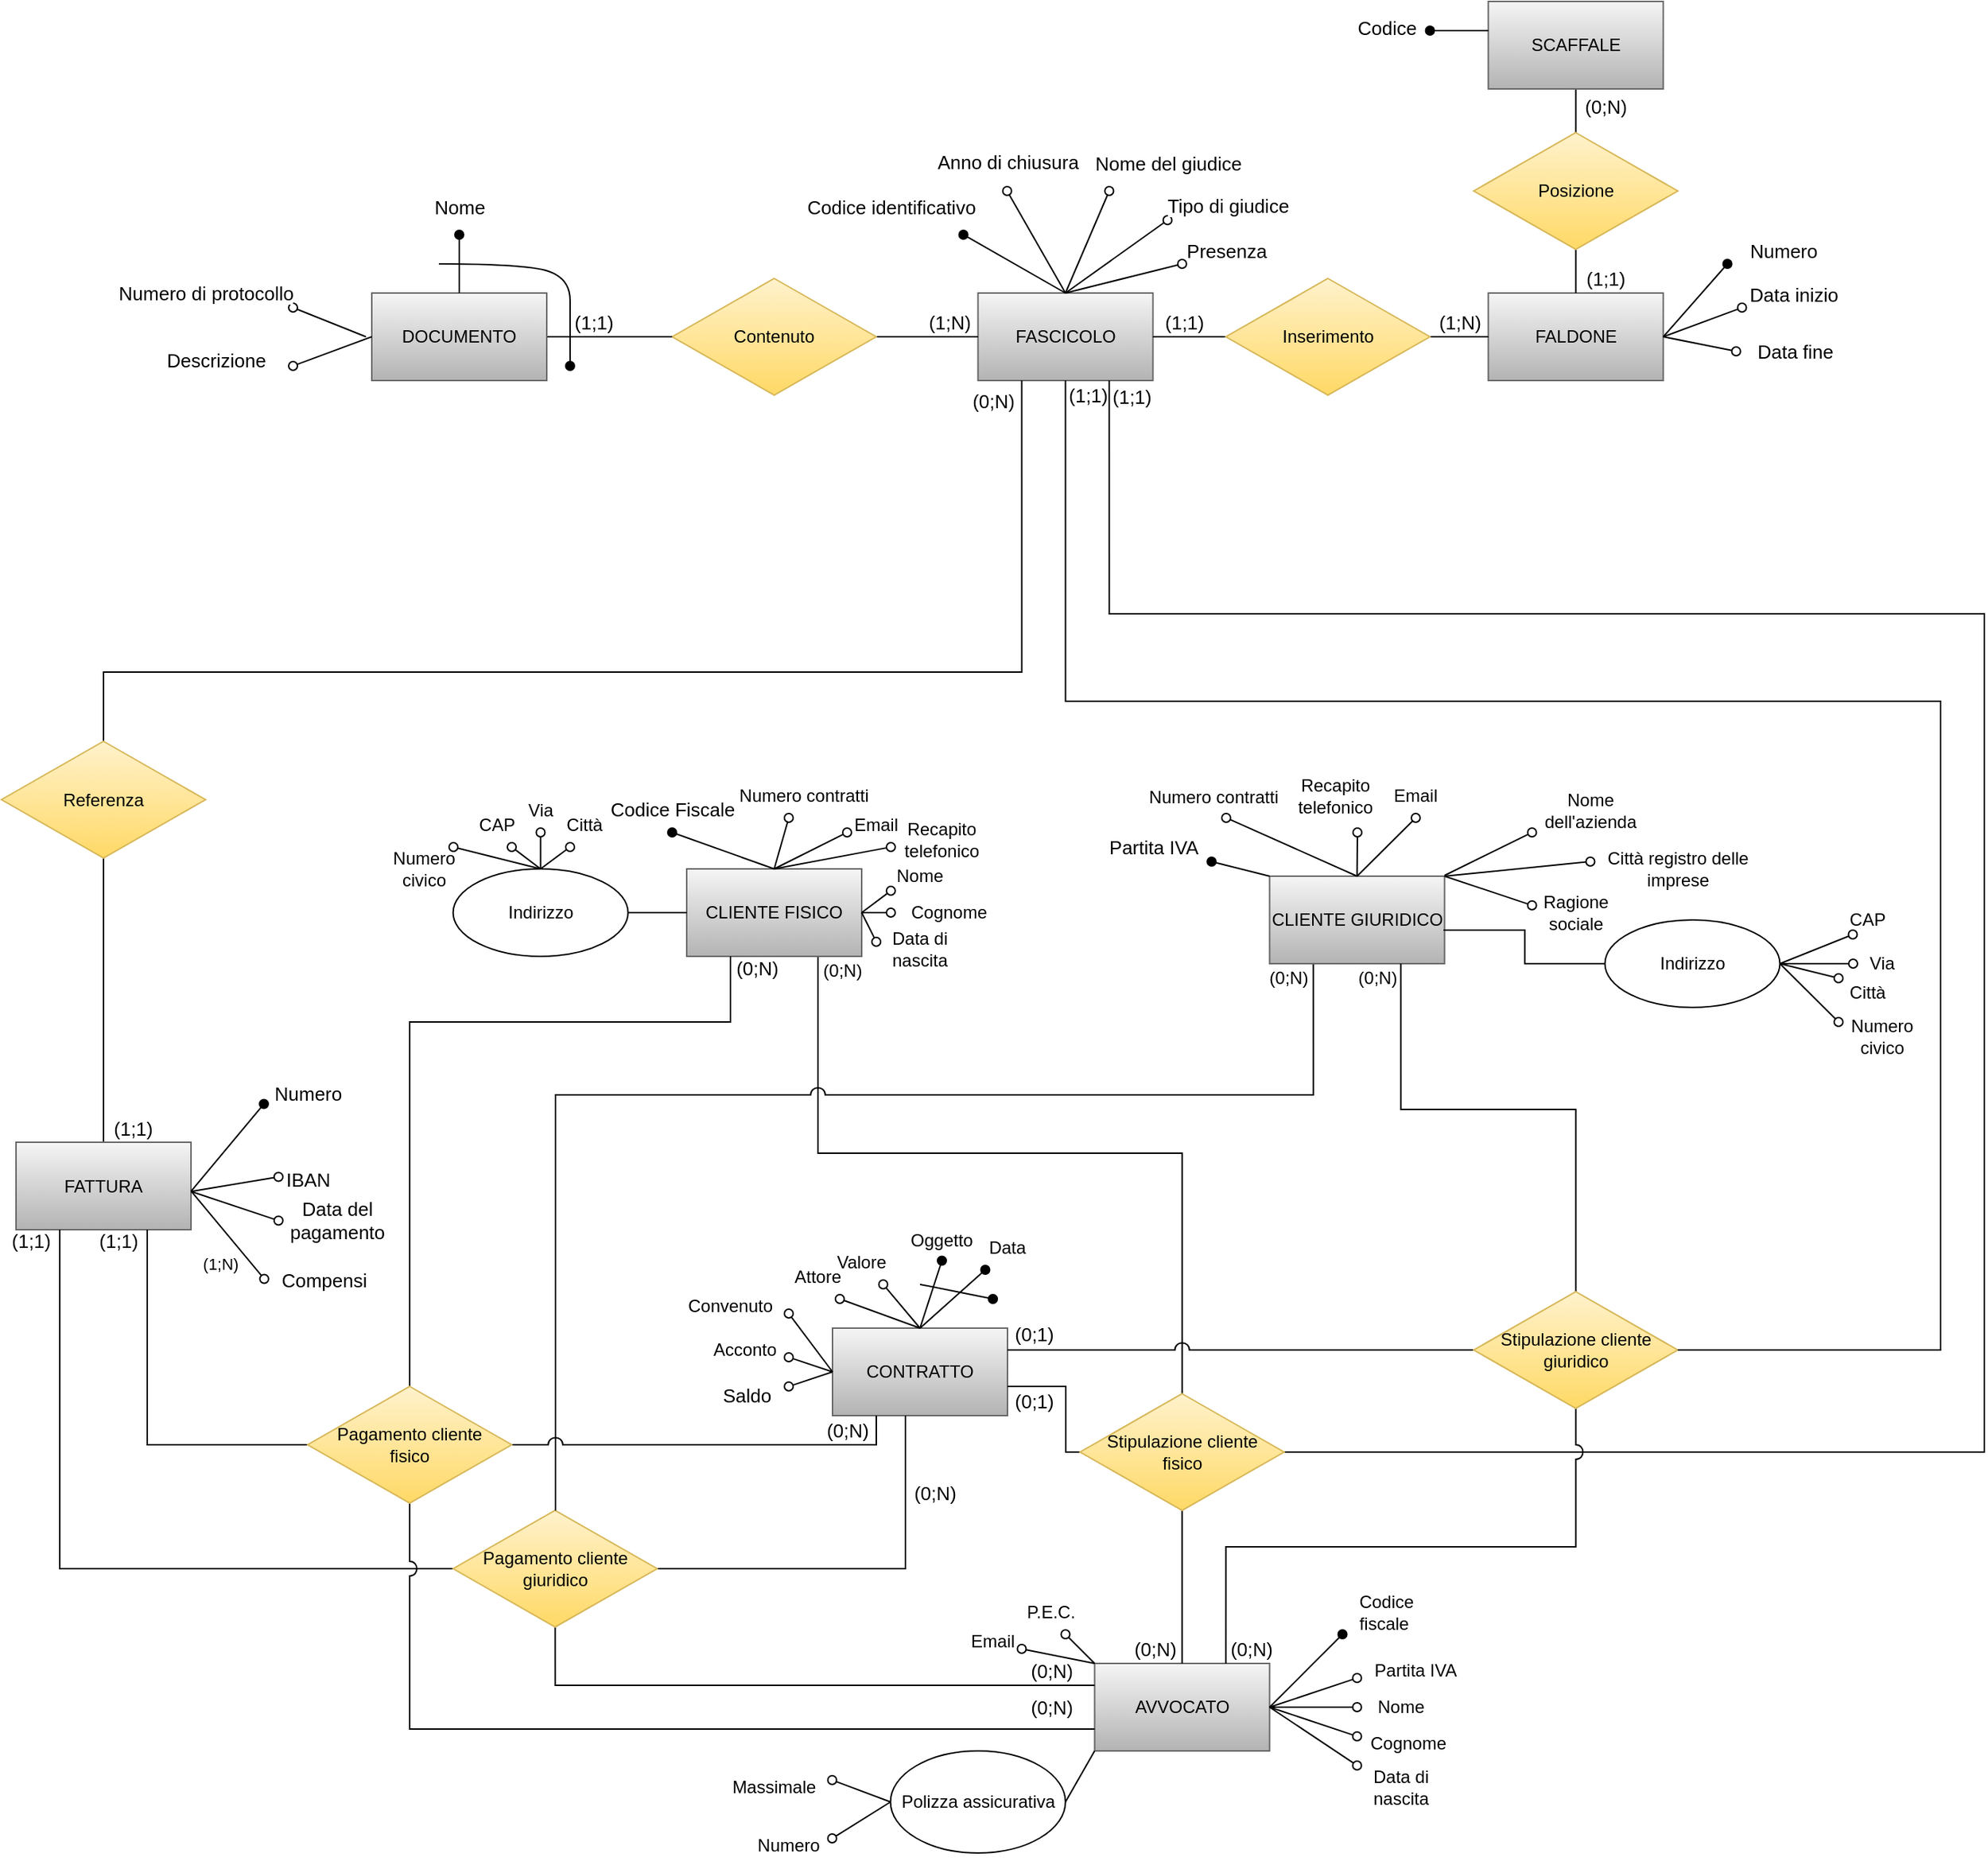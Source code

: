 <mxfile version="15.8.4" type="device"><diagram id="W9oPmdJCnc97rMvSaZSt" name="Pagina-1"><mxGraphModel dx="4246" dy="598" grid="1" gridSize="10" guides="1" tooltips="1" connect="1" arrows="1" fold="1" page="1" pageScale="1" pageWidth="3300" pageHeight="4681" math="0" shadow="0"><root><mxCell id="0"/><mxCell id="1" parent="0"/><mxCell id="FCEXW7toGId0Cse7OrLk-1" value="FASCICOLO" style="rounded=0;whiteSpace=wrap;html=1;fillColor=#f5f5f5;gradientColor=#b3b3b3;strokeColor=#666666;" parent="1" vertex="1"><mxGeometry x="579.77" y="360" width="120" height="60" as="geometry"/></mxCell><mxCell id="FCEXW7toGId0Cse7OrLk-2" value="FALDONE" style="rounded=0;whiteSpace=wrap;html=1;fillColor=#f5f5f5;gradientColor=#b3b3b3;strokeColor=#666666;" parent="1" vertex="1"><mxGeometry x="929.77" y="360" width="120" height="60" as="geometry"/></mxCell><mxCell id="FCEXW7toGId0Cse7OrLk-3" value="" style="edgeStyle=orthogonalEdgeStyle;rounded=0;orthogonalLoop=1;jettySize=auto;html=1;startArrow=none;startFill=0;endArrow=none;endFill=0;" parent="1" source="FCEXW7toGId0Cse7OrLk-5" target="FCEXW7toGId0Cse7OrLk-1" edge="1"><mxGeometry relative="1" as="geometry"/></mxCell><mxCell id="FCEXW7toGId0Cse7OrLk-4" value="(1;N)" style="edgeLabel;html=1;align=center;verticalAlign=middle;resizable=0;points=[];fontSize=13;" parent="FCEXW7toGId0Cse7OrLk-3" vertex="1" connectable="0"><mxGeometry x="0.4" y="2" relative="1" as="geometry"><mxPoint x="1" y="-8" as="offset"/></mxGeometry></mxCell><mxCell id="FCEXW7toGId0Cse7OrLk-5" value="Contenuto" style="rhombus;whiteSpace=wrap;html=1;fillColor=#fff2cc;gradientColor=#ffd966;strokeColor=#d6b656;" parent="1" vertex="1"><mxGeometry x="370" y="350" width="140" height="80" as="geometry"/></mxCell><mxCell id="FCEXW7toGId0Cse7OrLk-6" value="" style="edgeStyle=orthogonalEdgeStyle;rounded=0;orthogonalLoop=1;jettySize=auto;html=1;startArrow=none;startFill=0;endArrow=none;endFill=0;" parent="1" source="FCEXW7toGId0Cse7OrLk-10" target="FCEXW7toGId0Cse7OrLk-2" edge="1"><mxGeometry relative="1" as="geometry"/></mxCell><mxCell id="FCEXW7toGId0Cse7OrLk-7" value="(1;N)" style="edgeLabel;html=1;align=center;verticalAlign=middle;resizable=0;points=[];fontSize=13;" parent="FCEXW7toGId0Cse7OrLk-6" vertex="1" connectable="0"><mxGeometry x="-0.2" relative="1" as="geometry"><mxPoint x="4" y="-10" as="offset"/></mxGeometry></mxCell><mxCell id="FCEXW7toGId0Cse7OrLk-8" value="" style="edgeStyle=orthogonalEdgeStyle;rounded=0;orthogonalLoop=1;jettySize=auto;html=1;startArrow=none;startFill=0;endArrow=none;endFill=0;" parent="1" source="FCEXW7toGId0Cse7OrLk-10" target="FCEXW7toGId0Cse7OrLk-1" edge="1"><mxGeometry relative="1" as="geometry"/></mxCell><mxCell id="FCEXW7toGId0Cse7OrLk-9" value="(1;1)" style="edgeLabel;html=1;align=center;verticalAlign=middle;resizable=0;points=[];fontSize=13;" parent="FCEXW7toGId0Cse7OrLk-8" vertex="1" connectable="0"><mxGeometry x="-0.433" y="2" relative="1" as="geometry"><mxPoint x="-15" y="-12" as="offset"/></mxGeometry></mxCell><mxCell id="FCEXW7toGId0Cse7OrLk-10" value="Inserimento" style="rhombus;whiteSpace=wrap;html=1;fillColor=#fff2cc;gradientColor=#ffd966;strokeColor=#d6b656;" parent="1" vertex="1"><mxGeometry x="749.77" y="350" width="140" height="80" as="geometry"/></mxCell><mxCell id="FCEXW7toGId0Cse7OrLk-11" value="" style="edgeStyle=orthogonalEdgeStyle;rounded=0;orthogonalLoop=1;jettySize=auto;html=1;startArrow=none;startFill=0;endArrow=none;endFill=0;" parent="1" source="FCEXW7toGId0Cse7OrLk-15" target="FCEXW7toGId0Cse7OrLk-2" edge="1"><mxGeometry relative="1" as="geometry"/></mxCell><mxCell id="FCEXW7toGId0Cse7OrLk-12" value="&lt;font style=&quot;font-size: 13px&quot;&gt;(1;1)&lt;/font&gt;" style="edgeLabel;html=1;align=center;verticalAlign=middle;resizable=0;points=[];" parent="FCEXW7toGId0Cse7OrLk-11" vertex="1" connectable="0"><mxGeometry x="0.36" y="1" relative="1" as="geometry"><mxPoint x="19" y="6" as="offset"/></mxGeometry></mxCell><mxCell id="FCEXW7toGId0Cse7OrLk-13" value="" style="edgeStyle=orthogonalEdgeStyle;rounded=0;orthogonalLoop=1;jettySize=auto;html=1;startArrow=none;startFill=0;endArrow=none;endFill=0;" parent="1" source="FCEXW7toGId0Cse7OrLk-15" target="FCEXW7toGId0Cse7OrLk-16" edge="1"><mxGeometry relative="1" as="geometry"/></mxCell><mxCell id="FCEXW7toGId0Cse7OrLk-14" value="(0;N)" style="edgeLabel;html=1;align=center;verticalAlign=middle;resizable=0;points=[];fontSize=13;" parent="FCEXW7toGId0Cse7OrLk-13" vertex="1" connectable="0"><mxGeometry x="0.52" y="2" relative="1" as="geometry"><mxPoint x="22" as="offset"/></mxGeometry></mxCell><mxCell id="FCEXW7toGId0Cse7OrLk-15" value="Posizione" style="rhombus;whiteSpace=wrap;html=1;fillColor=#fff2cc;gradientColor=#ffd966;strokeColor=#d6b656;" parent="1" vertex="1"><mxGeometry x="919.77" y="250" width="140" height="80" as="geometry"/></mxCell><mxCell id="FCEXW7toGId0Cse7OrLk-16" value="SCAFFALE" style="whiteSpace=wrap;html=1;fillColor=#f5f5f5;gradientColor=#b3b3b3;strokeColor=#666666;" parent="1" vertex="1"><mxGeometry x="929.77" y="160" width="120" height="60" as="geometry"/></mxCell><mxCell id="FCEXW7toGId0Cse7OrLk-17" value="" style="endArrow=oval;html=1;rounded=0;endFill=1;" parent="1" edge="1"><mxGeometry width="50" height="50" relative="1" as="geometry"><mxPoint x="929.77" y="180" as="sourcePoint"/><mxPoint x="889.77" y="180" as="targetPoint"/></mxGeometry></mxCell><mxCell id="FCEXW7toGId0Cse7OrLk-18" value="Codice" style="edgeLabel;html=1;align=center;verticalAlign=middle;resizable=0;points=[];fontSize=13;" parent="FCEXW7toGId0Cse7OrLk-17" vertex="1" connectable="0"><mxGeometry x="0.2" y="-1" relative="1" as="geometry"><mxPoint x="-46" y="-1" as="offset"/></mxGeometry></mxCell><mxCell id="FCEXW7toGId0Cse7OrLk-19" value="" style="edgeStyle=orthogonalEdgeStyle;rounded=0;orthogonalLoop=1;jettySize=auto;html=1;startArrow=none;startFill=0;endArrow=none;endFill=0;entryX=1;entryY=0.5;entryDx=0;entryDy=0;" parent="1" source="FCEXW7toGId0Cse7OrLk-5" target="FCEXW7toGId0Cse7OrLk-37" edge="1"><mxGeometry relative="1" as="geometry"><mxPoint x="290" y="620" as="targetPoint"/><mxPoint x="340" y="620" as="sourcePoint"/></mxGeometry></mxCell><mxCell id="FCEXW7toGId0Cse7OrLk-20" value="(1;1)" style="edgeLabel;html=1;align=center;verticalAlign=middle;resizable=0;points=[];fontSize=13;" parent="FCEXW7toGId0Cse7OrLk-19" vertex="1" connectable="0"><mxGeometry x="-0.036" y="2" relative="1" as="geometry"><mxPoint x="-13" y="-12" as="offset"/></mxGeometry></mxCell><mxCell id="FCEXW7toGId0Cse7OrLk-21" value="" style="endArrow=oval;html=1;rounded=0;endFill=1;" parent="1" edge="1"><mxGeometry width="50" height="50" relative="1" as="geometry"><mxPoint x="1049.77" y="390" as="sourcePoint"/><mxPoint x="1093.77" y="340" as="targetPoint"/></mxGeometry></mxCell><mxCell id="FCEXW7toGId0Cse7OrLk-22" value="Numero" style="edgeLabel;html=1;align=center;verticalAlign=middle;resizable=0;points=[];fontSize=13;" parent="FCEXW7toGId0Cse7OrLk-21" vertex="1" connectable="0"><mxGeometry x="0.46" y="-1" relative="1" as="geometry"><mxPoint x="49" y="-24" as="offset"/></mxGeometry></mxCell><mxCell id="FCEXW7toGId0Cse7OrLk-23" value="" style="endArrow=oval;html=1;rounded=0;endFill=0;" parent="1" edge="1"><mxGeometry width="50" height="50" relative="1" as="geometry"><mxPoint x="1049.77" y="390" as="sourcePoint"/><mxPoint x="1103.77" y="370" as="targetPoint"/></mxGeometry></mxCell><mxCell id="FCEXW7toGId0Cse7OrLk-24" value="Data inizio" style="edgeLabel;html=1;align=center;verticalAlign=middle;resizable=0;points=[];fontSize=13;" parent="FCEXW7toGId0Cse7OrLk-23" vertex="1" connectable="0"><mxGeometry x="0.46" y="-1" relative="1" as="geometry"><mxPoint x="49" y="-16" as="offset"/></mxGeometry></mxCell><mxCell id="FCEXW7toGId0Cse7OrLk-25" value="" style="endArrow=oval;html=1;rounded=0;endFill=0;" parent="1" edge="1"><mxGeometry width="50" height="50" relative="1" as="geometry"><mxPoint x="1049.77" y="390" as="sourcePoint"/><mxPoint x="1099.77" y="400" as="targetPoint"/></mxGeometry></mxCell><mxCell id="FCEXW7toGId0Cse7OrLk-26" value="Data fine" style="edgeLabel;html=1;align=center;verticalAlign=middle;resizable=0;points=[];fontSize=13;" parent="FCEXW7toGId0Cse7OrLk-25" vertex="1" connectable="0"><mxGeometry x="0.46" y="-1" relative="1" as="geometry"><mxPoint x="54" y="2" as="offset"/></mxGeometry></mxCell><mxCell id="FCEXW7toGId0Cse7OrLk-27" value="" style="endArrow=oval;html=1;rounded=0;endFill=0;exitX=0.5;exitY=0;exitDx=0;exitDy=0;" parent="1" source="FCEXW7toGId0Cse7OrLk-1" edge="1"><mxGeometry width="50" height="50" relative="1" as="geometry"><mxPoint x="829.77" y="529.77" as="sourcePoint"/><mxPoint x="709.77" y="310" as="targetPoint"/></mxGeometry></mxCell><mxCell id="FCEXW7toGId0Cse7OrLk-28" value="Tipo di giudice" style="edgeLabel;html=1;align=center;verticalAlign=middle;resizable=0;points=[];fontSize=13;" parent="FCEXW7toGId0Cse7OrLk-27" vertex="1" connectable="0"><mxGeometry x="0.46" y="-4" relative="1" as="geometry"><mxPoint x="57" y="-27" as="offset"/></mxGeometry></mxCell><mxCell id="FCEXW7toGId0Cse7OrLk-29" value="" style="endArrow=oval;html=1;rounded=0;endFill=0;exitX=0.5;exitY=0;exitDx=0;exitDy=0;" parent="1" source="FCEXW7toGId0Cse7OrLk-1" edge="1"><mxGeometry width="50" height="50" relative="1" as="geometry"><mxPoint x="829.77" y="529.77" as="sourcePoint"/><mxPoint x="669.77" y="290" as="targetPoint"/></mxGeometry></mxCell><mxCell id="FCEXW7toGId0Cse7OrLk-30" value="Nome del giudice" style="edgeLabel;html=1;align=center;verticalAlign=middle;resizable=0;points=[];fontSize=13;" parent="FCEXW7toGId0Cse7OrLk-29" vertex="1" connectable="0"><mxGeometry x="0.46" y="-4" relative="1" as="geometry"><mxPoint x="44" y="-40" as="offset"/></mxGeometry></mxCell><mxCell id="FCEXW7toGId0Cse7OrLk-31" value="" style="endArrow=oval;html=1;rounded=0;endFill=0;exitX=0.5;exitY=0;exitDx=0;exitDy=0;" parent="1" source="FCEXW7toGId0Cse7OrLk-1" edge="1"><mxGeometry width="50" height="50" relative="1" as="geometry"><mxPoint x="829.77" y="529.77" as="sourcePoint"/><mxPoint x="599.77" y="290" as="targetPoint"/></mxGeometry></mxCell><mxCell id="FCEXW7toGId0Cse7OrLk-32" value="Anno di chiusura" style="edgeLabel;html=1;align=center;verticalAlign=middle;resizable=0;points=[];fontSize=13;" parent="FCEXW7toGId0Cse7OrLk-31" vertex="1" connectable="0"><mxGeometry x="0.46" y="-4" relative="1" as="geometry"><mxPoint x="-14" y="-37" as="offset"/></mxGeometry></mxCell><mxCell id="FCEXW7toGId0Cse7OrLk-33" value="" style="endArrow=oval;html=1;rounded=0;endFill=1;exitX=0.5;exitY=0;exitDx=0;exitDy=0;" parent="1" source="FCEXW7toGId0Cse7OrLk-1" edge="1"><mxGeometry width="50" height="50" relative="1" as="geometry"><mxPoint x="835.77" y="529.77" as="sourcePoint"/><mxPoint x="569.77" y="320" as="targetPoint"/></mxGeometry></mxCell><mxCell id="FCEXW7toGId0Cse7OrLk-34" value="Codice identificativo" style="edgeLabel;html=1;align=center;verticalAlign=middle;resizable=0;points=[];fontSize=13;" parent="FCEXW7toGId0Cse7OrLk-33" vertex="1" connectable="0"><mxGeometry x="0.46" y="-4" relative="1" as="geometry"><mxPoint x="-71" y="-27" as="offset"/></mxGeometry></mxCell><mxCell id="FCEXW7toGId0Cse7OrLk-35" value="" style="endArrow=oval;html=1;rounded=0;endFill=0;exitX=0.5;exitY=0;exitDx=0;exitDy=0;" parent="1" source="FCEXW7toGId0Cse7OrLk-1" edge="1"><mxGeometry width="50" height="50" relative="1" as="geometry"><mxPoint x="829.77" y="529.77" as="sourcePoint"/><mxPoint x="719.77" y="340" as="targetPoint"/></mxGeometry></mxCell><mxCell id="FCEXW7toGId0Cse7OrLk-36" value="Presenza" style="edgeLabel;html=1;align=center;verticalAlign=middle;resizable=0;points=[];fontSize=13;" parent="FCEXW7toGId0Cse7OrLk-35" vertex="1" connectable="0"><mxGeometry x="0.46" y="-4" relative="1" as="geometry"><mxPoint x="51" y="-19" as="offset"/></mxGeometry></mxCell><mxCell id="FCEXW7toGId0Cse7OrLk-37" value="DOCUMENTO" style="rounded=0;whiteSpace=wrap;html=1;fillColor=#f5f5f5;gradientColor=#b3b3b3;strokeColor=#666666;" parent="1" vertex="1"><mxGeometry x="164" y="360" width="120" height="60" as="geometry"/></mxCell><mxCell id="FCEXW7toGId0Cse7OrLk-38" value="" style="endArrow=oval;html=1;rounded=0;exitX=0.5;exitY=0;exitDx=0;exitDy=0;endFill=1;" parent="1" source="FCEXW7toGId0Cse7OrLk-37" edge="1"><mxGeometry width="50" height="50" relative="1" as="geometry"><mxPoint x="100" y="620" as="sourcePoint"/><mxPoint x="224" y="320" as="targetPoint"/></mxGeometry></mxCell><mxCell id="FCEXW7toGId0Cse7OrLk-39" value="&lt;font style=&quot;font-size: 13px&quot;&gt;Nome&lt;/font&gt;" style="edgeLabel;html=1;align=center;verticalAlign=middle;resizable=0;points=[];" parent="FCEXW7toGId0Cse7OrLk-38" vertex="1" connectable="0"><mxGeometry x="0.582" y="1" relative="1" as="geometry"><mxPoint x="1" y="-28" as="offset"/></mxGeometry></mxCell><mxCell id="FCEXW7toGId0Cse7OrLk-44" value="" style="endArrow=oval;html=1;rounded=0;exitX=0;exitY=0.5;exitDx=0;exitDy=0;endFill=0;" parent="1" source="FCEXW7toGId0Cse7OrLk-37" edge="1"><mxGeometry width="50" height="50" relative="1" as="geometry"><mxPoint x="144" y="650" as="sourcePoint"/><mxPoint x="110" y="410" as="targetPoint"/></mxGeometry></mxCell><mxCell id="FCEXW7toGId0Cse7OrLk-45" value="&lt;font style=&quot;font-size: 13px&quot;&gt;Descrizione&lt;/font&gt;" style="edgeLabel;html=1;align=center;verticalAlign=middle;resizable=0;points=[];" parent="FCEXW7toGId0Cse7OrLk-44" vertex="1" connectable="0"><mxGeometry x="0.582" y="1" relative="1" as="geometry"><mxPoint x="-65" y="-1" as="offset"/></mxGeometry></mxCell><mxCell id="FCEXW7toGId0Cse7OrLk-46" value="" style="endArrow=oval;html=1;rounded=0;endFill=0;" parent="1" edge="1"><mxGeometry width="50" height="50" relative="1" as="geometry"><mxPoint x="160" y="390" as="sourcePoint"/><mxPoint x="110" y="370" as="targetPoint"/></mxGeometry></mxCell><mxCell id="FCEXW7toGId0Cse7OrLk-47" value="&lt;font style=&quot;font-size: 13px&quot;&gt;Numero di protocollo&lt;/font&gt;" style="edgeLabel;html=1;align=center;verticalAlign=middle;resizable=0;points=[];" parent="FCEXW7toGId0Cse7OrLk-46" vertex="1" connectable="0"><mxGeometry x="0.582" y="1" relative="1" as="geometry"><mxPoint x="-70" y="-15" as="offset"/></mxGeometry></mxCell><mxCell id="FCEXW7toGId0Cse7OrLk-48" value="CONTRATTO" style="rounded=0;whiteSpace=wrap;html=1;fillColor=#f5f5f5;gradientColor=#b3b3b3;strokeColor=#666666;" parent="1" vertex="1"><mxGeometry x="480" y="1070" width="120" height="60" as="geometry"/></mxCell><mxCell id="FCEXW7toGId0Cse7OrLk-49" value="AVVOCATO" style="rounded=0;whiteSpace=wrap;html=1;fillColor=#f5f5f5;gradientColor=#b3b3b3;strokeColor=#666666;" parent="1" vertex="1"><mxGeometry x="659.77" y="1300" width="120" height="60" as="geometry"/></mxCell><mxCell id="FCEXW7toGId0Cse7OrLk-143" style="edgeStyle=orthogonalEdgeStyle;rounded=0;orthogonalLoop=1;jettySize=auto;html=1;entryX=0.5;entryY=1;entryDx=0;entryDy=0;endArrow=none;endFill=0;" parent="1" source="FCEXW7toGId0Cse7OrLk-50" target="FCEXW7toGId0Cse7OrLk-142" edge="1"><mxGeometry relative="1" as="geometry"/></mxCell><mxCell id="FCEXW7toGId0Cse7OrLk-145" value="&lt;font style=&quot;font-size: 13px&quot;&gt;(1;1)&lt;/font&gt;" style="edgeLabel;html=1;align=center;verticalAlign=middle;resizable=0;points=[];" parent="FCEXW7toGId0Cse7OrLk-143" vertex="1" connectable="0"><mxGeometry x="-0.753" y="-1" relative="1" as="geometry"><mxPoint x="19" y="14" as="offset"/></mxGeometry></mxCell><mxCell id="FCEXW7toGId0Cse7OrLk-50" value="FATTURA" style="rounded=0;whiteSpace=wrap;html=1;fillColor=#f5f5f5;gradientColor=#b3b3b3;strokeColor=#666666;" parent="1" vertex="1"><mxGeometry x="-80.0" y="942.5" width="120" height="60" as="geometry"/></mxCell><mxCell id="FCEXW7toGId0Cse7OrLk-51" value="" style="edgeStyle=orthogonalEdgeStyle;rounded=0;orthogonalLoop=1;jettySize=auto;html=1;startArrow=none;startFill=0;endArrow=none;endFill=0;" parent="1" source="FCEXW7toGId0Cse7OrLk-57" target="FCEXW7toGId0Cse7OrLk-49" edge="1"><mxGeometry relative="1" as="geometry"/></mxCell><mxCell id="FCEXW7toGId0Cse7OrLk-52" value="(0;N)" style="edgeLabel;html=1;align=center;verticalAlign=middle;resizable=0;points=[];fontSize=13;" parent="FCEXW7toGId0Cse7OrLk-51" vertex="1" connectable="0"><mxGeometry x="0.489" relative="1" as="geometry"><mxPoint x="-19" y="17" as="offset"/></mxGeometry></mxCell><mxCell id="FCEXW7toGId0Cse7OrLk-53" value="" style="edgeStyle=orthogonalEdgeStyle;rounded=0;orthogonalLoop=1;jettySize=auto;html=1;startArrow=none;startFill=0;endArrow=none;endFill=0;" parent="1" source="FCEXW7toGId0Cse7OrLk-57" target="FCEXW7toGId0Cse7OrLk-48" edge="1"><mxGeometry relative="1" as="geometry"><Array as="points"><mxPoint x="640" y="1155"/><mxPoint x="640" y="1110"/></Array></mxGeometry></mxCell><mxCell id="FCEXW7toGId0Cse7OrLk-54" value="(0;1)" style="edgeLabel;html=1;align=center;verticalAlign=middle;resizable=0;points=[];fontSize=13;" parent="FCEXW7toGId0Cse7OrLk-53" vertex="1" connectable="0"><mxGeometry x="0.6" y="2" relative="1" as="geometry"><mxPoint x="-1" y="8" as="offset"/></mxGeometry></mxCell><mxCell id="FCEXW7toGId0Cse7OrLk-147" style="edgeStyle=orthogonalEdgeStyle;rounded=0;orthogonalLoop=1;jettySize=auto;html=1;fontSize=13;endArrow=none;endFill=0;entryX=0.75;entryY=1;entryDx=0;entryDy=0;exitX=1;exitY=0.5;exitDx=0;exitDy=0;" parent="1" source="FCEXW7toGId0Cse7OrLk-57" target="FCEXW7toGId0Cse7OrLk-1" edge="1"><mxGeometry relative="1" as="geometry"><mxPoint x="1230" y="650" as="targetPoint"/><Array as="points"><mxPoint x="1270" y="1155"/><mxPoint x="1270" y="580"/><mxPoint x="670" y="580"/></Array></mxGeometry></mxCell><mxCell id="FCEXW7toGId0Cse7OrLk-148" value="(1;1)" style="edgeLabel;html=1;align=center;verticalAlign=middle;resizable=0;points=[];fontSize=13;" parent="FCEXW7toGId0Cse7OrLk-147" vertex="1" connectable="0"><mxGeometry x="0.97" relative="1" as="geometry"><mxPoint x="15" y="-17" as="offset"/></mxGeometry></mxCell><mxCell id="QM5fTj0vehEwh5jXYM6m-59" style="edgeStyle=orthogonalEdgeStyle;rounded=0;jumpStyle=arc;jumpSize=10;orthogonalLoop=1;jettySize=auto;html=1;entryX=0.75;entryY=1;entryDx=0;entryDy=0;endArrow=none;endFill=0;" parent="1" source="FCEXW7toGId0Cse7OrLk-57" target="FCEXW7toGId0Cse7OrLk-111" edge="1"><mxGeometry relative="1" as="geometry"><Array as="points"><mxPoint x="720" y="950"/><mxPoint x="470" y="950"/></Array></mxGeometry></mxCell><mxCell id="FCEXW7toGId0Cse7OrLk-57" value="Stipulazione cliente&lt;br&gt;fisico" style="rhombus;whiteSpace=wrap;html=1;fillColor=#fff2cc;gradientColor=#ffd966;strokeColor=#d6b656;" parent="1" vertex="1"><mxGeometry x="649.77" y="1115" width="140" height="80" as="geometry"/></mxCell><mxCell id="FCEXW7toGId0Cse7OrLk-58" value="" style="edgeStyle=orthogonalEdgeStyle;rounded=0;orthogonalLoop=1;jettySize=auto;html=1;startArrow=none;startFill=0;endArrow=none;endFill=0;" parent="1" source="FCEXW7toGId0Cse7OrLk-66" target="FCEXW7toGId0Cse7OrLk-48" edge="1"><mxGeometry relative="1" as="geometry"><Array as="points"><mxPoint x="530" y="1235"/></Array></mxGeometry></mxCell><mxCell id="FCEXW7toGId0Cse7OrLk-59" value="(0;N)" style="edgeLabel;html=1;align=center;verticalAlign=middle;resizable=0;points=[];fontSize=13;" parent="FCEXW7toGId0Cse7OrLk-58" vertex="1" connectable="0"><mxGeometry x="0.24" y="3" relative="1" as="geometry"><mxPoint x="23" y="-52" as="offset"/></mxGeometry></mxCell><mxCell id="FCEXW7toGId0Cse7OrLk-60" value="" style="edgeStyle=orthogonalEdgeStyle;rounded=0;orthogonalLoop=1;jettySize=auto;html=1;startArrow=none;startFill=0;endArrow=none;endFill=0;" parent="1" source="FCEXW7toGId0Cse7OrLk-66" target="FCEXW7toGId0Cse7OrLk-50" edge="1"><mxGeometry relative="1" as="geometry"><Array as="points"><mxPoint x="-50" y="1235"/></Array></mxGeometry></mxCell><mxCell id="FCEXW7toGId0Cse7OrLk-61" value="(1;1)" style="edgeLabel;html=1;align=center;verticalAlign=middle;resizable=0;points=[];fontSize=13;" parent="FCEXW7toGId0Cse7OrLk-60" vertex="1" connectable="0"><mxGeometry x="-0.657" y="2" relative="1" as="geometry"><mxPoint x="-204" y="-227" as="offset"/></mxGeometry></mxCell><mxCell id="FCEXW7toGId0Cse7OrLk-62" style="edgeStyle=orthogonalEdgeStyle;rounded=0;orthogonalLoop=1;jettySize=auto;html=1;startArrow=none;startFill=0;endArrow=none;endFill=0;entryX=0;entryY=0.25;entryDx=0;entryDy=0;exitX=0.5;exitY=1;exitDx=0;exitDy=0;" parent="1" source="FCEXW7toGId0Cse7OrLk-66" target="FCEXW7toGId0Cse7OrLk-49" edge="1"><mxGeometry relative="1" as="geometry"><mxPoint x="329.77" y="980" as="targetPoint"/><Array as="points"><mxPoint x="290" y="1315"/></Array></mxGeometry></mxCell><mxCell id="FCEXW7toGId0Cse7OrLk-63" value="(0;N)" style="edgeLabel;html=1;align=center;verticalAlign=middle;resizable=0;points=[];fontSize=13;" parent="FCEXW7toGId0Cse7OrLk-62" vertex="1" connectable="0"><mxGeometry x="0.918" y="-1" relative="1" as="geometry"><mxPoint x="-13" y="-11" as="offset"/></mxGeometry></mxCell><mxCell id="FCEXW7toGId0Cse7OrLk-66" value="Pagamento cliente &lt;br&gt;giuridico" style="rhombus;whiteSpace=wrap;html=1;fillColor=#fff2cc;gradientColor=#ffd966;strokeColor=#d6b656;" parent="1" vertex="1"><mxGeometry x="219.77" y="1195" width="140" height="80" as="geometry"/></mxCell><mxCell id="FCEXW7toGId0Cse7OrLk-67" value="" style="endArrow=oval;html=1;rounded=0;endFill=1;exitX=1;exitY=0.5;exitDx=0;exitDy=0;" parent="1" edge="1"><mxGeometry width="50" height="50" relative="1" as="geometry"><mxPoint x="40.0" y="976.24" as="sourcePoint"/><mxPoint x="90.0" y="916.24" as="targetPoint"/></mxGeometry></mxCell><mxCell id="FCEXW7toGId0Cse7OrLk-68" value="&lt;font style=&quot;font-size: 13px&quot;&gt;Numero&lt;br&gt;&lt;/font&gt;" style="edgeLabel;html=1;align=center;verticalAlign=middle;resizable=0;points=[];" parent="FCEXW7toGId0Cse7OrLk-67" vertex="1" connectable="0"><mxGeometry x="0.58" y="2" relative="1" as="geometry"><mxPoint x="42" y="-19" as="offset"/></mxGeometry></mxCell><mxCell id="FCEXW7toGId0Cse7OrLk-69" value="" style="endArrow=oval;html=1;rounded=0;fontSize=13;endFill=0;" parent="1" edge="1"><mxGeometry width="50" height="50" relative="1" as="geometry"><mxPoint x="40.0" y="976.24" as="sourcePoint"/><mxPoint x="100.0" y="966.24" as="targetPoint"/></mxGeometry></mxCell><mxCell id="FCEXW7toGId0Cse7OrLk-70" value="IBAN" style="edgeLabel;html=1;align=center;verticalAlign=middle;resizable=0;points=[];fontSize=13;" parent="FCEXW7toGId0Cse7OrLk-69" vertex="1" connectable="0"><mxGeometry x="0.346" y="2" relative="1" as="geometry"><mxPoint x="40" as="offset"/></mxGeometry></mxCell><mxCell id="FCEXW7toGId0Cse7OrLk-71" value="" style="endArrow=oval;html=1;rounded=0;fontSize=13;endFill=0;" parent="1" edge="1"><mxGeometry width="50" height="50" relative="1" as="geometry"><mxPoint x="40.0" y="976.24" as="sourcePoint"/><mxPoint x="100.0" y="996.24" as="targetPoint"/></mxGeometry></mxCell><mxCell id="FCEXW7toGId0Cse7OrLk-72" value="Data del&lt;br&gt;pagamento" style="edgeLabel;html=1;align=center;verticalAlign=middle;resizable=0;points=[];fontSize=13;" parent="FCEXW7toGId0Cse7OrLk-71" vertex="1" connectable="0"><mxGeometry x="0.346" y="2" relative="1" as="geometry"><mxPoint x="59" y="8" as="offset"/></mxGeometry></mxCell><mxCell id="FCEXW7toGId0Cse7OrLk-75" value="" style="endArrow=oval;html=1;rounded=0;endFill=1;exitX=0.5;exitY=0;exitDx=0;exitDy=0;entryX=0.5;entryY=1;entryDx=0;entryDy=0;" parent="1" source="FCEXW7toGId0Cse7OrLk-48" target="FCEXW7toGId0Cse7OrLk-76" edge="1"><mxGeometry width="50" height="50" relative="1" as="geometry"><mxPoint x="539.77" y="1050" as="sourcePoint"/><mxPoint x="560" y="1050" as="targetPoint"/></mxGeometry></mxCell><mxCell id="FCEXW7toGId0Cse7OrLk-76" value="Oggetto" style="text;html=1;strokeColor=none;fillColor=none;align=center;verticalAlign=middle;whiteSpace=wrap;rounded=0;" parent="1" vertex="1"><mxGeometry x="524.89" y="996.25" width="60.23" height="27.5" as="geometry"/></mxCell><mxCell id="FCEXW7toGId0Cse7OrLk-77" value="" style="endArrow=oval;html=1;rounded=0;endFill=0;exitX=0.5;exitY=0;exitDx=0;exitDy=0;entryX=0.75;entryY=1;entryDx=0;entryDy=0;" parent="1" source="FCEXW7toGId0Cse7OrLk-48" target="FCEXW7toGId0Cse7OrLk-78" edge="1"><mxGeometry width="50" height="50" relative="1" as="geometry"><mxPoint x="559.77" y="710" as="sourcePoint"/><mxPoint x="530" y="1040" as="targetPoint"/></mxGeometry></mxCell><mxCell id="FCEXW7toGId0Cse7OrLk-78" value="Valore" style="text;html=1;strokeColor=none;fillColor=none;align=center;verticalAlign=middle;whiteSpace=wrap;rounded=0;" parent="1" vertex="1"><mxGeometry x="469.77" y="1010" width="60" height="30" as="geometry"/></mxCell><mxCell id="FCEXW7toGId0Cse7OrLk-79" value="" style="endArrow=oval;html=1;rounded=0;endFill=0;exitX=0.5;exitY=0;exitDx=0;exitDy=0;entryX=0.75;entryY=1;entryDx=0;entryDy=0;" parent="1" source="FCEXW7toGId0Cse7OrLk-48" target="FCEXW7toGId0Cse7OrLk-80" edge="1"><mxGeometry width="50" height="50" relative="1" as="geometry"><mxPoint x="559.77" y="710" as="sourcePoint"/><mxPoint x="500" y="1050" as="targetPoint"/></mxGeometry></mxCell><mxCell id="FCEXW7toGId0Cse7OrLk-80" value="Attore" style="text;html=1;strokeColor=none;fillColor=none;align=center;verticalAlign=middle;whiteSpace=wrap;rounded=0;" parent="1" vertex="1"><mxGeometry x="440" y="1020" width="60" height="30" as="geometry"/></mxCell><mxCell id="FCEXW7toGId0Cse7OrLk-81" value="" style="endArrow=oval;html=1;rounded=0;endFill=0;exitX=0;exitY=0.5;exitDx=0;exitDy=0;" parent="1" source="FCEXW7toGId0Cse7OrLk-48" edge="1"><mxGeometry width="50" height="50" relative="1" as="geometry"><mxPoint x="559.77" y="710" as="sourcePoint"/><mxPoint x="450" y="1060" as="targetPoint"/></mxGeometry></mxCell><mxCell id="FCEXW7toGId0Cse7OrLk-82" value="Convenuto" style="text;html=1;strokeColor=none;fillColor=none;align=center;verticalAlign=middle;whiteSpace=wrap;rounded=0;" parent="1" vertex="1"><mxGeometry x="380" y="1040" width="60" height="30" as="geometry"/></mxCell><mxCell id="FCEXW7toGId0Cse7OrLk-85" value="" style="endArrow=oval;html=1;rounded=0;endFill=0;exitX=0;exitY=0.5;exitDx=0;exitDy=0;" parent="1" source="FCEXW7toGId0Cse7OrLk-48" edge="1"><mxGeometry width="50" height="50" relative="1" as="geometry"><mxPoint x="439.77" y="710" as="sourcePoint"/><mxPoint x="450" y="1090" as="targetPoint"/></mxGeometry></mxCell><mxCell id="FCEXW7toGId0Cse7OrLk-86" value="Acconto" style="text;html=1;strokeColor=none;fillColor=none;align=center;verticalAlign=middle;whiteSpace=wrap;rounded=0;" parent="1" vertex="1"><mxGeometry x="390" y="1070" width="60" height="30" as="geometry"/></mxCell><mxCell id="FCEXW7toGId0Cse7OrLk-87" value="" style="endArrow=oval;html=1;rounded=0;endFill=1;exitX=0.5;exitY=0;exitDx=0;exitDy=0;entryX=0.25;entryY=1;entryDx=0;entryDy=0;" parent="1" source="FCEXW7toGId0Cse7OrLk-48" target="FCEXW7toGId0Cse7OrLk-88" edge="1"><mxGeometry width="50" height="50" relative="1" as="geometry"><mxPoint x="439.77" y="710" as="sourcePoint"/><mxPoint x="600" y="1155" as="targetPoint"/></mxGeometry></mxCell><mxCell id="FCEXW7toGId0Cse7OrLk-88" value="Data" style="text;html=1;strokeColor=none;fillColor=none;align=center;verticalAlign=middle;whiteSpace=wrap;rounded=0;" parent="1" vertex="1"><mxGeometry x="569.77" y="1000" width="60" height="30" as="geometry"/></mxCell><mxCell id="FCEXW7toGId0Cse7OrLk-89" value="" style="endArrow=oval;html=1;rounded=0;endFill=1;" parent="1" edge="1"><mxGeometry width="50" height="50" relative="1" as="geometry"><mxPoint x="779.77" y="1330" as="sourcePoint"/><mxPoint x="829.77" y="1280" as="targetPoint"/></mxGeometry></mxCell><mxCell id="FCEXW7toGId0Cse7OrLk-90" value="Codice fiscale&amp;nbsp;" style="text;html=1;strokeColor=none;fillColor=none;align=center;verticalAlign=middle;whiteSpace=wrap;rounded=0;" parent="1" vertex="1"><mxGeometry x="829.77" y="1250" width="60" height="30" as="geometry"/></mxCell><mxCell id="FCEXW7toGId0Cse7OrLk-91" value="" style="endArrow=oval;html=1;rounded=0;endFill=0;exitX=1;exitY=0.5;exitDx=0;exitDy=0;" parent="1" edge="1"><mxGeometry width="50" height="50" relative="1" as="geometry"><mxPoint x="779.77" y="1330" as="sourcePoint"/><mxPoint x="839.77" y="1310" as="targetPoint"/></mxGeometry></mxCell><mxCell id="FCEXW7toGId0Cse7OrLk-92" value="Partita IVA" style="text;html=1;strokeColor=none;fillColor=none;align=center;verticalAlign=middle;whiteSpace=wrap;rounded=0;" parent="1" vertex="1"><mxGeometry x="849.77" y="1290" width="60" height="30" as="geometry"/></mxCell><mxCell id="FCEXW7toGId0Cse7OrLk-93" value="" style="endArrow=oval;html=1;rounded=0;endFill=0;exitX=1;exitY=0.5;exitDx=0;exitDy=0;" parent="1" edge="1"><mxGeometry width="50" height="50" relative="1" as="geometry"><mxPoint x="779.77" y="1330" as="sourcePoint"/><mxPoint x="839.77" y="1330" as="targetPoint"/></mxGeometry></mxCell><mxCell id="FCEXW7toGId0Cse7OrLk-94" value="Nome" style="text;html=1;strokeColor=none;fillColor=none;align=center;verticalAlign=middle;whiteSpace=wrap;rounded=0;" parent="1" vertex="1"><mxGeometry x="839.77" y="1315" width="60" height="30" as="geometry"/></mxCell><mxCell id="FCEXW7toGId0Cse7OrLk-95" value="" style="endArrow=oval;html=1;rounded=0;endFill=0;exitX=1;exitY=0.5;exitDx=0;exitDy=0;" parent="1" edge="1"><mxGeometry width="50" height="50" relative="1" as="geometry"><mxPoint x="779.77" y="1330" as="sourcePoint"/><mxPoint x="839.77" y="1350" as="targetPoint"/></mxGeometry></mxCell><mxCell id="FCEXW7toGId0Cse7OrLk-96" value="Cognome" style="text;html=1;strokeColor=none;fillColor=none;align=center;verticalAlign=middle;whiteSpace=wrap;rounded=0;" parent="1" vertex="1"><mxGeometry x="849.77" y="1340" width="50" height="30" as="geometry"/></mxCell><mxCell id="FCEXW7toGId0Cse7OrLk-97" value="" style="endArrow=oval;html=1;rounded=0;endFill=0;exitX=1;exitY=0.5;exitDx=0;exitDy=0;" parent="1" edge="1"><mxGeometry width="50" height="50" relative="1" as="geometry"><mxPoint x="779.77" y="1330" as="sourcePoint"/><mxPoint x="839.77" y="1370" as="targetPoint"/></mxGeometry></mxCell><mxCell id="FCEXW7toGId0Cse7OrLk-98" value="Data di nascita" style="text;html=1;strokeColor=none;fillColor=none;align=center;verticalAlign=middle;whiteSpace=wrap;rounded=0;" parent="1" vertex="1"><mxGeometry x="839.77" y="1370" width="60" height="30" as="geometry"/></mxCell><mxCell id="FCEXW7toGId0Cse7OrLk-99" value="" style="endArrow=oval;html=1;rounded=0;endFill=0;exitX=0;exitY=0;exitDx=0;exitDy=0;" parent="1" source="FCEXW7toGId0Cse7OrLk-49" edge="1"><mxGeometry width="50" height="50" relative="1" as="geometry"><mxPoint x="469.77" y="800" as="sourcePoint"/><mxPoint x="639.77" y="1280" as="targetPoint"/></mxGeometry></mxCell><mxCell id="FCEXW7toGId0Cse7OrLk-100" value="P.E.C." style="text;html=1;strokeColor=none;fillColor=none;align=center;verticalAlign=middle;whiteSpace=wrap;rounded=0;" parent="1" vertex="1"><mxGeometry x="599.77" y="1255" width="60" height="20" as="geometry"/></mxCell><mxCell id="FCEXW7toGId0Cse7OrLk-101" value="" style="endArrow=oval;html=1;rounded=0;endFill=0;exitX=0;exitY=0;exitDx=0;exitDy=0;" parent="1" source="FCEXW7toGId0Cse7OrLk-49" edge="1"><mxGeometry width="50" height="50" relative="1" as="geometry"><mxPoint x="469.77" y="800" as="sourcePoint"/><mxPoint x="609.77" y="1290" as="targetPoint"/></mxGeometry></mxCell><mxCell id="FCEXW7toGId0Cse7OrLk-102" value="Email" style="text;html=1;strokeColor=none;fillColor=none;align=center;verticalAlign=middle;whiteSpace=wrap;rounded=0;" parent="1" vertex="1"><mxGeometry x="559.77" y="1270" width="60" height="30" as="geometry"/></mxCell><mxCell id="FCEXW7toGId0Cse7OrLk-103" value="Polizza assicurativa" style="ellipse;whiteSpace=wrap;html=1;" parent="1" vertex="1"><mxGeometry x="519.77" y="1360" width="120" height="70" as="geometry"/></mxCell><mxCell id="FCEXW7toGId0Cse7OrLk-104" value="" style="endArrow=oval;html=1;rounded=0;endFill=0;exitX=0;exitY=0.5;exitDx=0;exitDy=0;" parent="1" source="FCEXW7toGId0Cse7OrLk-103" edge="1"><mxGeometry width="50" height="50" relative="1" as="geometry"><mxPoint x="219.77" y="880" as="sourcePoint"/><mxPoint x="479.77" y="1420" as="targetPoint"/></mxGeometry></mxCell><mxCell id="FCEXW7toGId0Cse7OrLk-105" value="Numero" style="text;html=1;strokeColor=none;fillColor=none;align=center;verticalAlign=middle;whiteSpace=wrap;rounded=0;" parent="1" vertex="1"><mxGeometry x="419.77" y="1410" width="60" height="30" as="geometry"/></mxCell><mxCell id="FCEXW7toGId0Cse7OrLk-106" value="" style="endArrow=oval;html=1;rounded=0;endFill=0;exitX=0;exitY=0.5;exitDx=0;exitDy=0;" parent="1" source="FCEXW7toGId0Cse7OrLk-103" edge="1"><mxGeometry width="50" height="50" relative="1" as="geometry"><mxPoint x="279.77" y="800" as="sourcePoint"/><mxPoint x="479.77" y="1380" as="targetPoint"/></mxGeometry></mxCell><mxCell id="FCEXW7toGId0Cse7OrLk-107" value="Massimale" style="text;html=1;strokeColor=none;fillColor=none;align=center;verticalAlign=middle;whiteSpace=wrap;rounded=0;" parent="1" vertex="1"><mxGeometry x="409.77" y="1370" width="60" height="30" as="geometry"/></mxCell><mxCell id="FCEXW7toGId0Cse7OrLk-108" value="" style="endArrow=none;html=1;rounded=0;endFill=0;entryX=0;entryY=1;entryDx=0;entryDy=0;exitX=1;exitY=0.5;exitDx=0;exitDy=0;" parent="1" source="FCEXW7toGId0Cse7OrLk-103" target="FCEXW7toGId0Cse7OrLk-49" edge="1"><mxGeometry width="50" height="50" relative="1" as="geometry"><mxPoint x="329.77" y="1140" as="sourcePoint"/><mxPoint x="379.77" y="1090" as="targetPoint"/></mxGeometry></mxCell><mxCell id="FCEXW7toGId0Cse7OrLk-111" value="CLIENTE FISICO" style="rounded=0;whiteSpace=wrap;html=1;fillColor=#f5f5f5;gradientColor=#b3b3b3;strokeColor=#666666;" parent="1" vertex="1"><mxGeometry x="380" y="755" width="120" height="60" as="geometry"/></mxCell><mxCell id="QM5fTj0vehEwh5jXYM6m-43" style="edgeStyle=orthogonalEdgeStyle;rounded=0;orthogonalLoop=1;jettySize=auto;html=1;exitX=0.25;exitY=1;exitDx=0;exitDy=0;endArrow=none;endFill=0;jumpStyle=arc;jumpSize=10;" parent="1" source="FCEXW7toGId0Cse7OrLk-113" target="FCEXW7toGId0Cse7OrLk-66" edge="1"><mxGeometry relative="1" as="geometry"><Array as="points"><mxPoint x="810" y="910"/><mxPoint x="290" y="910"/></Array></mxGeometry></mxCell><mxCell id="FCEXW7toGId0Cse7OrLk-113" value="CLIENTE GIURIDICO" style="rounded=0;whiteSpace=wrap;html=1;fillColor=#f5f5f5;gradientColor=#b3b3b3;strokeColor=#666666;" parent="1" vertex="1"><mxGeometry x="779.77" y="760" width="120" height="60" as="geometry"/></mxCell><mxCell id="FCEXW7toGId0Cse7OrLk-121" value="" style="endArrow=oval;html=1;rounded=0;endFill=0;exitX=1;exitY=0.5;exitDx=0;exitDy=0;" parent="1" edge="1"><mxGeometry width="50" height="50" relative="1" as="geometry"><mxPoint x="899.77" y="759.5" as="sourcePoint"/><mxPoint x="959.77" y="730" as="targetPoint"/><Array as="points"/></mxGeometry></mxCell><mxCell id="FCEXW7toGId0Cse7OrLk-122" value="Nome dell'azienda" style="text;html=1;strokeColor=none;fillColor=none;align=center;verticalAlign=middle;whiteSpace=wrap;rounded=0;" parent="1" vertex="1"><mxGeometry x="969.77" y="710" width="60" height="10" as="geometry"/></mxCell><mxCell id="FCEXW7toGId0Cse7OrLk-123" value="" style="endArrow=oval;html=1;rounded=0;endFill=0;" parent="1" edge="1"><mxGeometry width="50" height="50" relative="1" as="geometry"><mxPoint x="899.77" y="760" as="sourcePoint"/><mxPoint x="959.77" y="780" as="targetPoint"/><Array as="points"/></mxGeometry></mxCell><mxCell id="FCEXW7toGId0Cse7OrLk-124" value="Ragione sociale" style="text;html=1;strokeColor=none;fillColor=none;align=center;verticalAlign=middle;whiteSpace=wrap;rounded=0;" parent="1" vertex="1"><mxGeometry x="959.77" y="780" width="60" height="10" as="geometry"/></mxCell><mxCell id="FCEXW7toGId0Cse7OrLk-125" value="" style="endArrow=oval;html=1;rounded=0;endFill=0;exitX=1;exitY=0.5;exitDx=0;exitDy=0;" parent="1" source="FCEXW7toGId0Cse7OrLk-111" edge="1"><mxGeometry width="50" height="50" relative="1" as="geometry"><mxPoint x="380" y="785" as="sourcePoint"/><mxPoint x="520" y="770" as="targetPoint"/><Array as="points"/></mxGeometry></mxCell><mxCell id="FCEXW7toGId0Cse7OrLk-126" value="Nome" style="text;html=1;strokeColor=none;fillColor=none;align=center;verticalAlign=middle;whiteSpace=wrap;rounded=0;" parent="1" vertex="1"><mxGeometry x="510" y="755" width="60" height="10" as="geometry"/></mxCell><mxCell id="FCEXW7toGId0Cse7OrLk-127" value="" style="endArrow=oval;html=1;rounded=0;endFill=0;exitX=1;exitY=0.5;exitDx=0;exitDy=0;entryX=0;entryY=0.5;entryDx=0;entryDy=0;" parent="1" source="FCEXW7toGId0Cse7OrLk-111" edge="1"><mxGeometry width="50" height="50" relative="1" as="geometry"><mxPoint x="380" y="785" as="sourcePoint"/><mxPoint x="520.0" y="785" as="targetPoint"/><Array as="points"/></mxGeometry></mxCell><mxCell id="FCEXW7toGId0Cse7OrLk-128" value="Cognome" style="text;html=1;strokeColor=none;fillColor=none;align=center;verticalAlign=middle;whiteSpace=wrap;rounded=0;" parent="1" vertex="1"><mxGeometry x="529.77" y="780" width="60" height="10" as="geometry"/></mxCell><mxCell id="FCEXW7toGId0Cse7OrLk-138" value="" style="endArrow=oval;html=1;rounded=0;endFill=0;entryX=0;entryY=0;entryDx=0;entryDy=0;exitX=1;exitY=0.5;exitDx=0;exitDy=0;" parent="1" source="FCEXW7toGId0Cse7OrLk-111" target="FCEXW7toGId0Cse7OrLk-139" edge="1"><mxGeometry width="50" height="50" relative="1" as="geometry"><mxPoint x="380" y="785" as="sourcePoint"/><mxPoint x="320" y="805" as="targetPoint"/><Array as="points"/></mxGeometry></mxCell><mxCell id="FCEXW7toGId0Cse7OrLk-139" value="Data di nascita" style="text;html=1;strokeColor=none;fillColor=none;align=center;verticalAlign=middle;whiteSpace=wrap;rounded=0;" parent="1" vertex="1"><mxGeometry x="510" y="805" width="60" height="10" as="geometry"/></mxCell><mxCell id="FCEXW7toGId0Cse7OrLk-140" value="" style="endArrow=oval;html=1;rounded=0;endFill=0;exitX=1;exitY=0.5;exitDx=0;exitDy=0;" parent="1" edge="1"><mxGeometry width="50" height="50" relative="1" as="geometry"><mxPoint x="899.77" y="760" as="sourcePoint"/><mxPoint x="999.77" y="750" as="targetPoint"/><Array as="points"/></mxGeometry></mxCell><mxCell id="FCEXW7toGId0Cse7OrLk-141" value="Città registro delle imprese" style="text;html=1;strokeColor=none;fillColor=none;align=center;verticalAlign=middle;whiteSpace=wrap;rounded=0;" parent="1" vertex="1"><mxGeometry x="989.77" y="740" width="140" height="30" as="geometry"/></mxCell><mxCell id="FCEXW7toGId0Cse7OrLk-144" style="edgeStyle=orthogonalEdgeStyle;rounded=0;orthogonalLoop=1;jettySize=auto;html=1;entryX=0.25;entryY=1;entryDx=0;entryDy=0;endArrow=none;endFill=0;" parent="1" source="FCEXW7toGId0Cse7OrLk-142" target="FCEXW7toGId0Cse7OrLk-1" edge="1"><mxGeometry relative="1" as="geometry"><Array as="points"><mxPoint x="-20" y="620"/><mxPoint x="610" y="620"/></Array></mxGeometry></mxCell><mxCell id="FCEXW7toGId0Cse7OrLk-146" value="(0;N)" style="edgeLabel;html=1;align=center;verticalAlign=middle;resizable=0;points=[];fontSize=13;" parent="FCEXW7toGId0Cse7OrLk-144" vertex="1" connectable="0"><mxGeometry x="0.955" relative="1" as="geometry"><mxPoint x="-20" y="-6" as="offset"/></mxGeometry></mxCell><mxCell id="FCEXW7toGId0Cse7OrLk-142" value="Referenza" style="rhombus;whiteSpace=wrap;html=1;fillColor=#fff2cc;gradientColor=#ffd966;strokeColor=#d6b656;" parent="1" vertex="1"><mxGeometry x="-90.0" y="667.5" width="140" height="80" as="geometry"/></mxCell><mxCell id="ywme_E-bXZbQowCWQCbE-1" value="" style="curved=1;endArrow=oval;html=1;rounded=0;endFill=1;" parent="1" edge="1"><mxGeometry width="50" height="50" relative="1" as="geometry"><mxPoint x="210" y="340" as="sourcePoint"/><mxPoint x="300" y="410" as="targetPoint"/><Array as="points"><mxPoint x="270" y="340"/><mxPoint x="300" y="350"/><mxPoint x="300" y="380"/></Array></mxGeometry></mxCell><mxCell id="NmTPXnAzaGYrWB5YwWXA-3" value="" style="endArrow=oval;html=1;rounded=0;fontSize=13;endFill=0;" parent="1" edge="1"><mxGeometry width="50" height="50" relative="1" as="geometry"><mxPoint x="40.23" y="976.24" as="sourcePoint"/><mxPoint x="90.23" y="1036.24" as="targetPoint"/></mxGeometry></mxCell><mxCell id="NmTPXnAzaGYrWB5YwWXA-4" value="Compensi" style="edgeLabel;html=1;align=center;verticalAlign=middle;resizable=0;points=[];fontSize=13;" parent="NmTPXnAzaGYrWB5YwWXA-3" vertex="1" connectable="0"><mxGeometry x="0.346" y="2" relative="1" as="geometry"><mxPoint x="55" y="21" as="offset"/></mxGeometry></mxCell><mxCell id="NmTPXnAzaGYrWB5YwWXA-5" value="(1;N)" style="edgeLabel;html=1;align=center;verticalAlign=middle;resizable=0;points=[];" parent="NmTPXnAzaGYrWB5YwWXA-3" vertex="1" connectable="0"><mxGeometry x="0.273" y="1" relative="1" as="geometry"><mxPoint x="-13" y="12" as="offset"/></mxGeometry></mxCell><mxCell id="cGea9TnH4KdsDzgi0s0Y-1" value="" style="endArrow=oval;html=1;rounded=0;endFill=1;exitX=0.5;exitY=0;exitDx=0;exitDy=0;" parent="1" source="FCEXW7toGId0Cse7OrLk-111" edge="1"><mxGeometry width="50" height="50" relative="1" as="geometry"><mxPoint x="440" y="750" as="sourcePoint"/><mxPoint x="370" y="730" as="targetPoint"/></mxGeometry></mxCell><mxCell id="cGea9TnH4KdsDzgi0s0Y-2" value="&lt;font style=&quot;font-size: 13px&quot;&gt;Codice Fiscale&lt;br&gt;&lt;/font&gt;" style="edgeLabel;html=1;align=center;verticalAlign=middle;resizable=0;points=[];" parent="cGea9TnH4KdsDzgi0s0Y-1" vertex="1" connectable="0"><mxGeometry x="0.58" y="2" relative="1" as="geometry"><mxPoint x="-14" y="-23" as="offset"/></mxGeometry></mxCell><mxCell id="cGea9TnH4KdsDzgi0s0Y-3" value="" style="endArrow=oval;html=1;rounded=0;endFill=1;exitX=0;exitY=0;exitDx=0;exitDy=0;" parent="1" source="FCEXW7toGId0Cse7OrLk-113" edge="1"><mxGeometry width="50" height="50" relative="1" as="geometry"><mxPoint x="819.77" y="845" as="sourcePoint"/><mxPoint x="740" y="750" as="targetPoint"/></mxGeometry></mxCell><mxCell id="cGea9TnH4KdsDzgi0s0Y-4" value="&lt;font style=&quot;font-size: 13px&quot;&gt;Partita IVA&lt;br&gt;&lt;/font&gt;" style="edgeLabel;html=1;align=center;verticalAlign=middle;resizable=0;points=[];" parent="cGea9TnH4KdsDzgi0s0Y-3" vertex="1" connectable="0"><mxGeometry x="0.58" y="2" relative="1" as="geometry"><mxPoint x="-48" y="-14" as="offset"/></mxGeometry></mxCell><mxCell id="wZkFXkQINwoyrUWSXyzQ-1" value="" style="endArrow=oval;html=1;rounded=0;endFill=0;exitX=0;exitY=0.5;exitDx=0;exitDy=0;" parent="1" source="FCEXW7toGId0Cse7OrLk-48" edge="1"><mxGeometry width="50" height="50" relative="1" as="geometry"><mxPoint x="540" y="1110" as="sourcePoint"/><mxPoint x="450" y="1110" as="targetPoint"/></mxGeometry></mxCell><mxCell id="wZkFXkQINwoyrUWSXyzQ-2" value="&lt;font style=&quot;font-size: 13px&quot;&gt;Saldo&lt;/font&gt;" style="edgeLabel;html=1;align=center;verticalAlign=middle;resizable=0;points=[];" parent="wZkFXkQINwoyrUWSXyzQ-1" vertex="1" connectable="0"><mxGeometry x="0.454" y="-1" relative="1" as="geometry"><mxPoint x="-37" y="9" as="offset"/></mxGeometry></mxCell><mxCell id="QM5fTj0vehEwh5jXYM6m-1" value="" style="edgeStyle=orthogonalEdgeStyle;rounded=0;orthogonalLoop=1;jettySize=auto;html=1;endArrow=none;endFill=0;exitX=0;exitY=0.5;exitDx=0;exitDy=0;" parent="1" source="FCEXW7toGId0Cse7OrLk-111" target="QM5fTj0vehEwh5jXYM6m-7" edge="1"><mxGeometry relative="1" as="geometry"><mxPoint x="329.77" y="875" as="sourcePoint"/></mxGeometry></mxCell><mxCell id="QM5fTj0vehEwh5jXYM6m-2" value="" style="endArrow=oval;html=1;rounded=0;endFill=0;exitX=0.5;exitY=0;exitDx=0;exitDy=0;" parent="1" source="FCEXW7toGId0Cse7OrLk-111" edge="1"><mxGeometry width="50" height="50" relative="1" as="geometry"><mxPoint x="500.0" y="720" as="sourcePoint"/><mxPoint x="490" y="730" as="targetPoint"/><Array as="points"/></mxGeometry></mxCell><mxCell id="QM5fTj0vehEwh5jXYM6m-3" value="Email" style="text;html=1;strokeColor=none;fillColor=none;align=center;verticalAlign=middle;whiteSpace=wrap;rounded=0;" parent="1" vertex="1"><mxGeometry x="479.77" y="720" width="60" height="10" as="geometry"/></mxCell><mxCell id="QM5fTj0vehEwh5jXYM6m-4" value="" style="endArrow=oval;html=1;rounded=0;endFill=0;exitX=0.5;exitY=0;exitDx=0;exitDy=0;" parent="1" source="FCEXW7toGId0Cse7OrLk-111" edge="1"><mxGeometry width="50" height="50" relative="1" as="geometry"><mxPoint x="500.0" y="720" as="sourcePoint"/><mxPoint x="520" y="740" as="targetPoint"/><Array as="points"/></mxGeometry></mxCell><mxCell id="QM5fTj0vehEwh5jXYM6m-5" value="Recapito telefonico" style="text;html=1;strokeColor=none;fillColor=none;align=center;verticalAlign=middle;whiteSpace=wrap;rounded=0;" parent="1" vertex="1"><mxGeometry x="510" y="730" width="90" height="10" as="geometry"/></mxCell><mxCell id="QM5fTj0vehEwh5jXYM6m-7" value="Indirizzo" style="ellipse;whiteSpace=wrap;html=1;rounded=0;" parent="1" vertex="1"><mxGeometry x="219.77" y="755" width="120" height="60" as="geometry"/></mxCell><mxCell id="QM5fTj0vehEwh5jXYM6m-8" value="" style="endArrow=oval;html=1;rounded=0;endFill=0;exitX=0.5;exitY=0;exitDx=0;exitDy=0;entryX=1;entryY=1;entryDx=0;entryDy=0;" parent="1" source="QM5fTj0vehEwh5jXYM6m-7" target="QM5fTj0vehEwh5jXYM6m-11" edge="1"><mxGeometry width="50" height="50" relative="1" as="geometry"><mxPoint x="39.77" y="875" as="sourcePoint"/><mxPoint x="643.103" y="875" as="targetPoint"/><Array as="points"/></mxGeometry></mxCell><mxCell id="QM5fTj0vehEwh5jXYM6m-9" value="Via" style="text;html=1;strokeColor=none;fillColor=none;align=center;verticalAlign=middle;whiteSpace=wrap;rounded=0;" parent="1" vertex="1"><mxGeometry x="249.77" y="710" width="60" height="10" as="geometry"/></mxCell><mxCell id="QM5fTj0vehEwh5jXYM6m-10" value="" style="endArrow=oval;html=1;rounded=0;endFill=0;exitX=0.5;exitY=0;exitDx=0;exitDy=0;" parent="1" source="QM5fTj0vehEwh5jXYM6m-7" edge="1"><mxGeometry width="50" height="50" relative="1" as="geometry"><mxPoint x="39.77" y="880" as="sourcePoint"/><mxPoint x="260" y="740" as="targetPoint"/><Array as="points"/></mxGeometry></mxCell><mxCell id="QM5fTj0vehEwh5jXYM6m-11" value="CAP" style="text;html=1;strokeColor=none;fillColor=none;align=center;verticalAlign=middle;whiteSpace=wrap;rounded=0;" parent="1" vertex="1"><mxGeometry x="219.77" y="720" width="60" height="10" as="geometry"/></mxCell><mxCell id="QM5fTj0vehEwh5jXYM6m-12" value="" style="endArrow=oval;html=1;rounded=0;endFill=0;exitX=0.5;exitY=0;exitDx=0;exitDy=0;" parent="1" source="QM5fTj0vehEwh5jXYM6m-7" edge="1"><mxGeometry width="50" height="50" relative="1" as="geometry"><mxPoint x="579.77" y="875" as="sourcePoint"/><mxPoint x="220" y="740" as="targetPoint"/><Array as="points"/></mxGeometry></mxCell><mxCell id="QM5fTj0vehEwh5jXYM6m-13" value="Numero civico" style="text;html=1;strokeColor=none;fillColor=none;align=center;verticalAlign=middle;whiteSpace=wrap;rounded=0;" parent="1" vertex="1"><mxGeometry x="170" y="750" width="60" height="10" as="geometry"/></mxCell><mxCell id="QM5fTj0vehEwh5jXYM6m-14" value="" style="endArrow=oval;html=1;rounded=0;endFill=0;exitX=0.5;exitY=0;exitDx=0;exitDy=0;" parent="1" source="QM5fTj0vehEwh5jXYM6m-7" edge="1"><mxGeometry width="50" height="50" relative="1" as="geometry"><mxPoint x="39.77" y="875" as="sourcePoint"/><mxPoint x="300" y="740" as="targetPoint"/><Array as="points"/></mxGeometry></mxCell><mxCell id="QM5fTj0vehEwh5jXYM6m-15" value="Città" style="text;html=1;strokeColor=none;fillColor=none;align=center;verticalAlign=middle;whiteSpace=wrap;rounded=0;" parent="1" vertex="1"><mxGeometry x="279.77" y="720" width="60" height="10" as="geometry"/></mxCell><mxCell id="QM5fTj0vehEwh5jXYM6m-16" value="" style="endArrow=oval;html=1;rounded=0;endFill=0;exitX=0.5;exitY=0;exitDx=0;exitDy=0;" parent="1" source="FCEXW7toGId0Cse7OrLk-111" edge="1"><mxGeometry width="50" height="50" relative="1" as="geometry"><mxPoint x="500.0" y="720" as="sourcePoint"/><mxPoint x="450" y="720" as="targetPoint"/><Array as="points"/></mxGeometry></mxCell><mxCell id="QM5fTj0vehEwh5jXYM6m-17" value="Numero contratti" style="edgeLabel;html=1;align=center;verticalAlign=middle;resizable=0;points=[];fontSize=12;" parent="QM5fTj0vehEwh5jXYM6m-16" vertex="1" connectable="0"><mxGeometry x="-0.029" relative="1" as="geometry"><mxPoint x="15" y="-33" as="offset"/></mxGeometry></mxCell><mxCell id="QM5fTj0vehEwh5jXYM6m-18" value="" style="edgeStyle=orthogonalEdgeStyle;rounded=0;orthogonalLoop=1;jettySize=auto;html=1;endArrow=none;endFill=0;exitX=0.994;exitY=0.617;exitDx=0;exitDy=0;exitPerimeter=0;" parent="1" source="FCEXW7toGId0Cse7OrLk-113" target="QM5fTj0vehEwh5jXYM6m-23" edge="1"><mxGeometry relative="1" as="geometry"><mxPoint x="899.77" y="820" as="sourcePoint"/></mxGeometry></mxCell><mxCell id="QM5fTj0vehEwh5jXYM6m-19" value="" style="endArrow=oval;html=1;rounded=0;endFill=0;exitX=0.5;exitY=0;exitDx=0;exitDy=0;" parent="1" source="FCEXW7toGId0Cse7OrLk-113" edge="1"><mxGeometry width="50" height="50" relative="1" as="geometry"><mxPoint x="1320" y="920" as="sourcePoint"/><mxPoint x="880" y="720" as="targetPoint"/><Array as="points"/></mxGeometry></mxCell><mxCell id="QM5fTj0vehEwh5jXYM6m-20" value="Email" style="text;html=1;strokeColor=none;fillColor=none;align=center;verticalAlign=middle;whiteSpace=wrap;rounded=0;" parent="1" vertex="1"><mxGeometry x="849.77" y="700" width="60" height="10" as="geometry"/></mxCell><mxCell id="QM5fTj0vehEwh5jXYM6m-21" value="" style="endArrow=oval;html=1;rounded=0;endFill=0;exitX=0.5;exitY=0;exitDx=0;exitDy=0;" parent="1" source="FCEXW7toGId0Cse7OrLk-113" edge="1"><mxGeometry width="50" height="50" relative="1" as="geometry"><mxPoint x="1320" y="920" as="sourcePoint"/><mxPoint x="840" y="730" as="targetPoint"/><Array as="points"/></mxGeometry></mxCell><mxCell id="QM5fTj0vehEwh5jXYM6m-22" value="Recapito telefonico" style="text;html=1;strokeColor=none;fillColor=none;align=center;verticalAlign=middle;whiteSpace=wrap;rounded=0;" parent="1" vertex="1"><mxGeometry x="779.77" y="700" width="90" height="10" as="geometry"/></mxCell><mxCell id="QM5fTj0vehEwh5jXYM6m-23" value="Indirizzo" style="ellipse;whiteSpace=wrap;html=1;rounded=0;" parent="1" vertex="1"><mxGeometry x="1009.77" y="790" width="120" height="60" as="geometry"/></mxCell><mxCell id="QM5fTj0vehEwh5jXYM6m-24" value="" style="endArrow=oval;html=1;rounded=0;endFill=0;exitX=1;exitY=0.5;exitDx=0;exitDy=0;" parent="1" source="QM5fTj0vehEwh5jXYM6m-23" edge="1"><mxGeometry width="50" height="50" relative="1" as="geometry"><mxPoint x="609.77" y="820" as="sourcePoint"/><mxPoint x="1180" y="820" as="targetPoint"/><Array as="points"/></mxGeometry></mxCell><mxCell id="QM5fTj0vehEwh5jXYM6m-25" value="Via" style="text;html=1;strokeColor=none;fillColor=none;align=center;verticalAlign=middle;whiteSpace=wrap;rounded=0;" parent="1" vertex="1"><mxGeometry x="1170" y="815" width="60" height="10" as="geometry"/></mxCell><mxCell id="QM5fTj0vehEwh5jXYM6m-26" value="" style="endArrow=oval;html=1;rounded=0;endFill=0;exitX=1;exitY=0.5;exitDx=0;exitDy=0;" parent="1" source="QM5fTj0vehEwh5jXYM6m-23" edge="1"><mxGeometry width="50" height="50" relative="1" as="geometry"><mxPoint x="609.77" y="825" as="sourcePoint"/><mxPoint x="1179.77" y="800" as="targetPoint"/><Array as="points"/></mxGeometry></mxCell><mxCell id="QM5fTj0vehEwh5jXYM6m-27" value="CAP" style="text;html=1;strokeColor=none;fillColor=none;align=center;verticalAlign=middle;whiteSpace=wrap;rounded=0;" parent="1" vertex="1"><mxGeometry x="1160" y="785" width="60" height="10" as="geometry"/></mxCell><mxCell id="QM5fTj0vehEwh5jXYM6m-28" value="" style="endArrow=oval;html=1;rounded=0;endFill=0;exitX=1;exitY=0.5;exitDx=0;exitDy=0;" parent="1" source="QM5fTj0vehEwh5jXYM6m-23" edge="1"><mxGeometry width="50" height="50" relative="1" as="geometry"><mxPoint x="1149.77" y="820" as="sourcePoint"/><mxPoint x="1170" y="860" as="targetPoint"/><Array as="points"/></mxGeometry></mxCell><mxCell id="QM5fTj0vehEwh5jXYM6m-29" value="Numero civico" style="text;html=1;strokeColor=none;fillColor=none;align=center;verticalAlign=middle;whiteSpace=wrap;rounded=0;" parent="1" vertex="1"><mxGeometry x="1170" y="865" width="60" height="10" as="geometry"/></mxCell><mxCell id="QM5fTj0vehEwh5jXYM6m-30" value="" style="endArrow=oval;html=1;rounded=0;endFill=0;exitX=1;exitY=0.5;exitDx=0;exitDy=0;" parent="1" source="QM5fTj0vehEwh5jXYM6m-23" edge="1"><mxGeometry width="50" height="50" relative="1" as="geometry"><mxPoint x="609.77" y="820" as="sourcePoint"/><mxPoint x="1170" y="830" as="targetPoint"/><Array as="points"/></mxGeometry></mxCell><mxCell id="QM5fTj0vehEwh5jXYM6m-31" value="Città" style="text;html=1;strokeColor=none;fillColor=none;align=center;verticalAlign=middle;whiteSpace=wrap;rounded=0;" parent="1" vertex="1"><mxGeometry x="1160" y="835" width="60" height="10" as="geometry"/></mxCell><mxCell id="QM5fTj0vehEwh5jXYM6m-32" value="" style="endArrow=oval;html=1;rounded=0;endFill=0;exitX=0.5;exitY=0;exitDx=0;exitDy=0;" parent="1" source="FCEXW7toGId0Cse7OrLk-113" edge="1"><mxGeometry width="50" height="50" relative="1" as="geometry"><mxPoint x="1320" y="920" as="sourcePoint"/><mxPoint x="750" y="720" as="targetPoint"/><Array as="points"/></mxGeometry></mxCell><mxCell id="QM5fTj0vehEwh5jXYM6m-33" value="Numero contratti" style="edgeLabel;html=1;align=center;verticalAlign=middle;resizable=0;points=[];fontSize=12;" parent="QM5fTj0vehEwh5jXYM6m-32" vertex="1" connectable="0"><mxGeometry x="-0.029" relative="1" as="geometry"><mxPoint x="-56" y="-35" as="offset"/></mxGeometry></mxCell><mxCell id="QM5fTj0vehEwh5jXYM6m-41" style="edgeStyle=orthogonalEdgeStyle;rounded=0;orthogonalLoop=1;jettySize=auto;html=1;entryX=0.75;entryY=1;entryDx=0;entryDy=0;endArrow=none;endFill=0;" parent="1" source="QM5fTj0vehEwh5jXYM6m-40" target="FCEXW7toGId0Cse7OrLk-50" edge="1"><mxGeometry relative="1" as="geometry"/></mxCell><mxCell id="QM5fTj0vehEwh5jXYM6m-42" style="edgeStyle=orthogonalEdgeStyle;rounded=0;orthogonalLoop=1;jettySize=auto;html=1;entryX=0.25;entryY=1;entryDx=0;entryDy=0;endArrow=none;endFill=0;" parent="1" source="QM5fTj0vehEwh5jXYM6m-40" target="FCEXW7toGId0Cse7OrLk-111" edge="1"><mxGeometry relative="1" as="geometry"><Array as="points"><mxPoint x="190" y="860"/><mxPoint x="410" y="860"/></Array></mxGeometry></mxCell><mxCell id="QM5fTj0vehEwh5jXYM6m-44" style="edgeStyle=orthogonalEdgeStyle;rounded=0;orthogonalLoop=1;jettySize=auto;html=1;entryX=0.25;entryY=1;entryDx=0;entryDy=0;endArrow=none;endFill=0;jumpStyle=arc;jumpSize=10;" parent="1" source="QM5fTj0vehEwh5jXYM6m-40" target="FCEXW7toGId0Cse7OrLk-48" edge="1"><mxGeometry relative="1" as="geometry"/></mxCell><mxCell id="QM5fTj0vehEwh5jXYM6m-45" style="edgeStyle=orthogonalEdgeStyle;rounded=0;jumpStyle=arc;orthogonalLoop=1;jettySize=auto;html=1;entryX=0;entryY=0.75;entryDx=0;entryDy=0;endArrow=none;endFill=0;jumpSize=10;" parent="1" source="QM5fTj0vehEwh5jXYM6m-40" target="FCEXW7toGId0Cse7OrLk-49" edge="1"><mxGeometry relative="1" as="geometry"><Array as="points"><mxPoint x="190" y="1345"/></Array></mxGeometry></mxCell><mxCell id="QM5fTj0vehEwh5jXYM6m-40" value="Pagamento cliente&lt;br&gt;fisico" style="rhombus;whiteSpace=wrap;html=1;fillColor=#fff2cc;gradientColor=#ffd966;strokeColor=#d6b656;" parent="1" vertex="1"><mxGeometry x="120.0" y="1110" width="140" height="80" as="geometry"/></mxCell><mxCell id="QM5fTj0vehEwh5jXYM6m-46" value="(0;N)" style="edgeLabel;html=1;align=center;verticalAlign=middle;resizable=0;points=[];fontSize=13;" parent="1" vertex="1" connectable="0"><mxGeometry x="629.77" y="1330" as="geometry"/></mxCell><mxCell id="QM5fTj0vehEwh5jXYM6m-48" value="(1;1)" style="edgeLabel;html=1;align=center;verticalAlign=middle;resizable=0;points=[];fontSize=13;" parent="1" vertex="1" connectable="0"><mxGeometry x="-9.997" y="1010" as="geometry"/></mxCell><mxCell id="QM5fTj0vehEwh5jXYM6m-49" value="(0;N)" style="edgeLabel;html=1;align=center;verticalAlign=middle;resizable=0;points=[];fontSize=13;" parent="1" vertex="1" connectable="0"><mxGeometry x="489.77" y="1140.0" as="geometry"/></mxCell><mxCell id="QM5fTj0vehEwh5jXYM6m-52" style="edgeStyle=orthogonalEdgeStyle;rounded=0;jumpStyle=arc;jumpSize=10;orthogonalLoop=1;jettySize=auto;html=1;entryX=1;entryY=0.25;entryDx=0;entryDy=0;endArrow=none;endFill=0;" parent="1" source="QM5fTj0vehEwh5jXYM6m-50" target="FCEXW7toGId0Cse7OrLk-48" edge="1"><mxGeometry relative="1" as="geometry"/></mxCell><mxCell id="QM5fTj0vehEwh5jXYM6m-53" style="edgeStyle=orthogonalEdgeStyle;rounded=0;jumpStyle=none;jumpSize=10;orthogonalLoop=1;jettySize=auto;html=1;entryX=0.75;entryY=1;entryDx=0;entryDy=0;endArrow=none;endFill=0;" parent="1" source="QM5fTj0vehEwh5jXYM6m-50" target="FCEXW7toGId0Cse7OrLk-113" edge="1"><mxGeometry relative="1" as="geometry"><Array as="points"><mxPoint x="990" y="920"/><mxPoint x="870" y="920"/></Array></mxGeometry></mxCell><mxCell id="QM5fTj0vehEwh5jXYM6m-57" style="edgeStyle=orthogonalEdgeStyle;rounded=0;jumpStyle=arc;jumpSize=10;orthogonalLoop=1;jettySize=auto;html=1;entryX=0.75;entryY=0;entryDx=0;entryDy=0;endArrow=none;endFill=0;" parent="1" source="QM5fTj0vehEwh5jXYM6m-50" target="FCEXW7toGId0Cse7OrLk-49" edge="1"><mxGeometry relative="1" as="geometry"><Array as="points"><mxPoint x="990" y="1220"/><mxPoint x="750" y="1220"/></Array></mxGeometry></mxCell><mxCell id="QM5fTj0vehEwh5jXYM6m-50" value="Stipulazione cliente&lt;br&gt;giuridico" style="rhombus;whiteSpace=wrap;html=1;fillColor=#fff2cc;gradientColor=#ffd966;strokeColor=#d6b656;" parent="1" vertex="1"><mxGeometry x="919.77" y="1045" width="140" height="80" as="geometry"/></mxCell><mxCell id="QM5fTj0vehEwh5jXYM6m-51" value="" style="endArrow=oval;html=1;rounded=0;jumpStyle=none;endFill=1;" parent="1" edge="1"><mxGeometry width="50" height="50" relative="1" as="geometry"><mxPoint x="540" y="1040" as="sourcePoint"/><mxPoint x="590" y="1050" as="targetPoint"/></mxGeometry></mxCell><mxCell id="QM5fTj0vehEwh5jXYM6m-55" style="edgeStyle=orthogonalEdgeStyle;rounded=0;orthogonalLoop=1;jettySize=auto;html=1;fontSize=13;endArrow=none;endFill=0;entryX=0.5;entryY=1;entryDx=0;entryDy=0;exitX=1;exitY=0.5;exitDx=0;exitDy=0;" parent="1" source="QM5fTj0vehEwh5jXYM6m-50" target="FCEXW7toGId0Cse7OrLk-1" edge="1"><mxGeometry relative="1" as="geometry"><mxPoint x="679.77" y="430" as="targetPoint"/><Array as="points"><mxPoint x="1240" y="1085"/><mxPoint x="1240" y="640"/><mxPoint x="640" y="640"/></Array><mxPoint x="799.77" y="1165" as="sourcePoint"/></mxGeometry></mxCell><mxCell id="QM5fTj0vehEwh5jXYM6m-56" value="(1;1)" style="edgeLabel;html=1;align=center;verticalAlign=middle;resizable=0;points=[];fontSize=13;" parent="QM5fTj0vehEwh5jXYM6m-55" vertex="1" connectable="0"><mxGeometry x="0.97" relative="1" as="geometry"><mxPoint x="15" y="-12" as="offset"/></mxGeometry></mxCell><mxCell id="QM5fTj0vehEwh5jXYM6m-58" value="(0;N)" style="edgeLabel;html=1;align=center;verticalAlign=middle;resizable=0;points=[];fontSize=13;" parent="1" vertex="1" connectable="0"><mxGeometry x="767.0" y="1289.995" as="geometry"/></mxCell><mxCell id="QM5fTj0vehEwh5jXYM6m-60" value="(0;N)" style="edgeLabel;html=1;align=center;verticalAlign=middle;resizable=0;points=[];fontSize=13;" parent="1" vertex="1" connectable="0"><mxGeometry x="509.77" y="1155.0" as="geometry"><mxPoint x="-82" y="-332" as="offset"/></mxGeometry></mxCell><mxCell id="QM5fTj0vehEwh5jXYM6m-61" value="(0;N)" style="text;html=1;strokeColor=none;fillColor=none;align=center;verticalAlign=middle;whiteSpace=wrap;rounded=0;" parent="1" vertex="1"><mxGeometry x="456.77" y="810" width="60" height="30" as="geometry"/></mxCell><mxCell id="QM5fTj0vehEwh5jXYM6m-62" value="(0;N)" style="text;html=1;strokeColor=none;fillColor=none;align=center;verticalAlign=middle;whiteSpace=wrap;rounded=0;" parent="1" vertex="1"><mxGeometry x="763" y="815" width="60" height="30" as="geometry"/></mxCell><mxCell id="QM5fTj0vehEwh5jXYM6m-63" value="(0;N)" style="text;html=1;strokeColor=none;fillColor=none;align=center;verticalAlign=middle;whiteSpace=wrap;rounded=0;" parent="1" vertex="1"><mxGeometry x="824" y="815" width="60" height="30" as="geometry"/></mxCell><mxCell id="QM5fTj0vehEwh5jXYM6m-64" value="(0;1)" style="edgeLabel;html=1;align=center;verticalAlign=middle;resizable=0;points=[];fontSize=13;" parent="1" vertex="1" connectable="0"><mxGeometry x="617.77" y="1074" as="geometry"/></mxCell></root></mxGraphModel></diagram></mxfile>